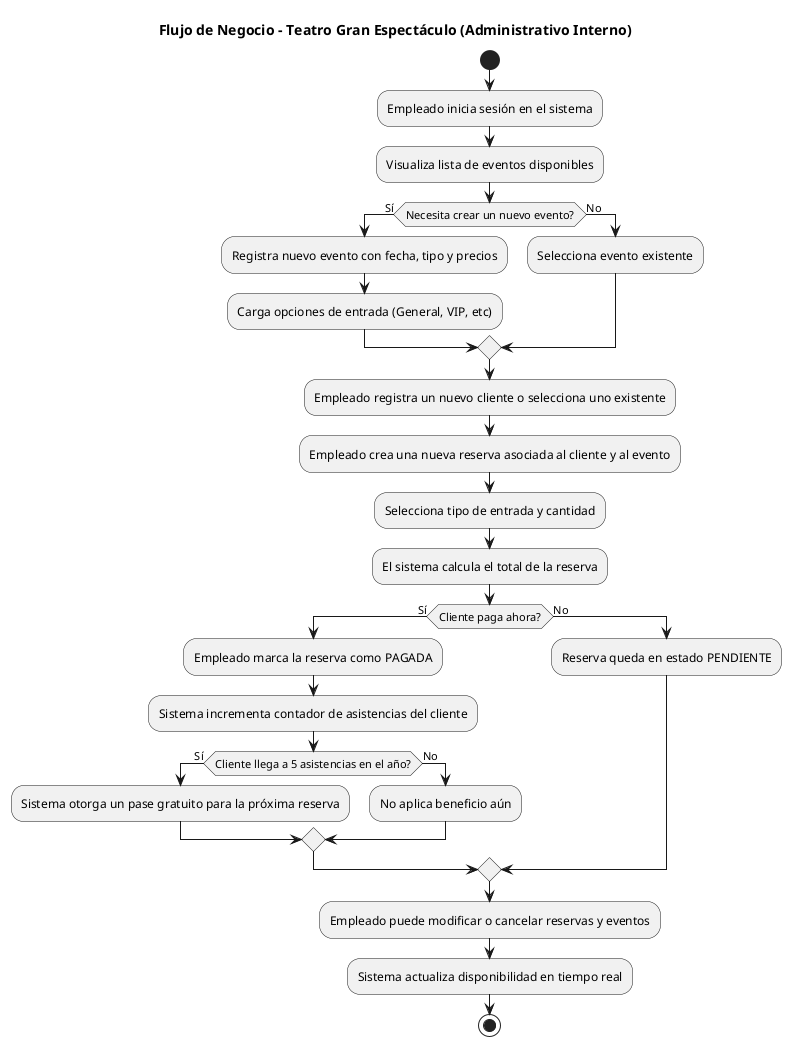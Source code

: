 @startuml
title Flujo de Negocio - Teatro Gran Espectáculo (Administrativo Interno)

start

:Empleado inicia sesión en el sistema;
:Visualiza lista de eventos disponibles;
if (Necesita crear un nuevo evento?) then (Sí)
    :Registra nuevo evento con fecha, tipo y precios;
    :Carga opciones de entrada (General, VIP, etc);
else (No)
    :Selecciona evento existente;
endif

:Empleado registra un nuevo cliente o selecciona uno existente;
:Empleado crea una nueva reserva asociada al cliente y al evento;
:Selecciona tipo de entrada y cantidad;
:El sistema calcula el total de la reserva;

if (Cliente paga ahora?) then (Sí)
    :Empleado marca la reserva como PAGADA;
    :Sistema incrementa contador de asistencias del cliente;
    if (Cliente llega a 5 asistencias en el año?) then (Sí)
        :Sistema otorga un pase gratuito para la próxima reserva;
    else (No)
        :No aplica beneficio aún;
    endif
else (No)
    :Reserva queda en estado PENDIENTE;
endif

:Empleado puede modificar o cancelar reservas y eventos;
:Sistema actualiza disponibilidad en tiempo real;

stop
@enduml
